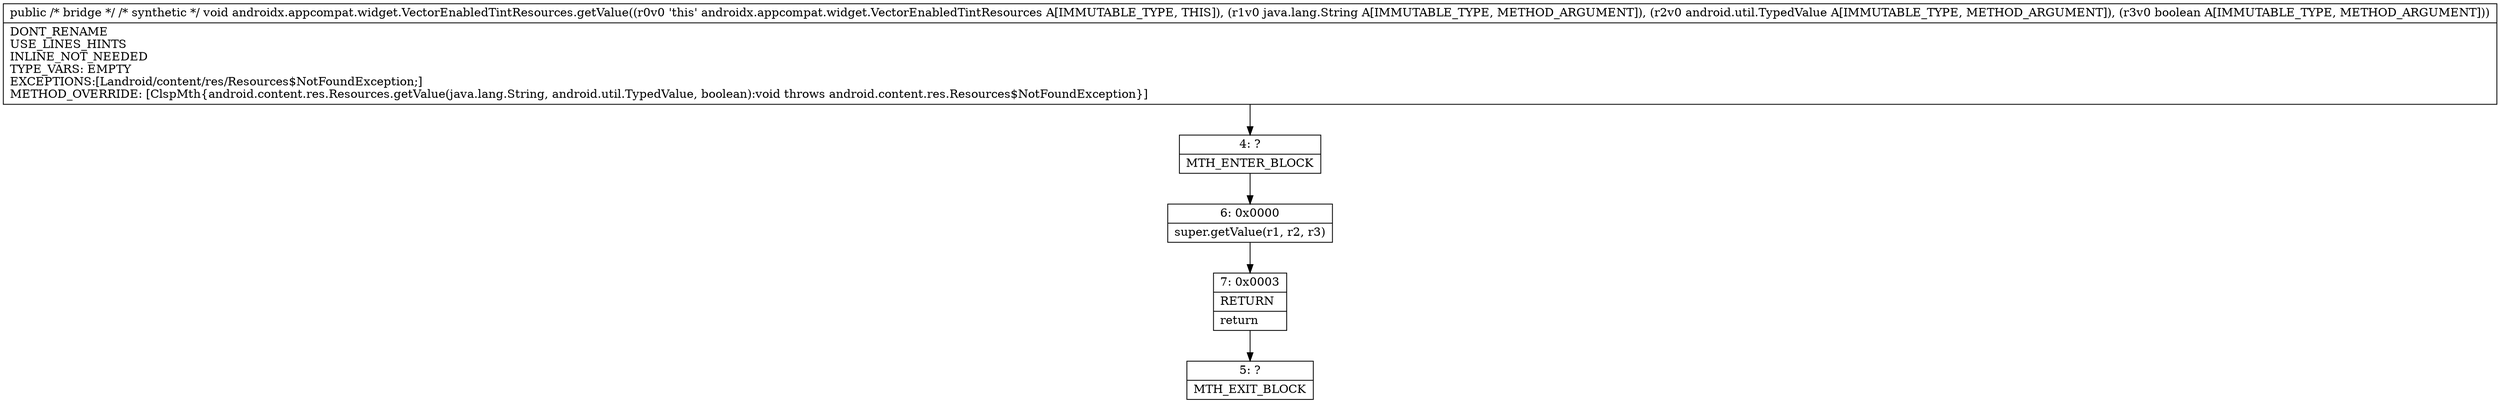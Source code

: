 digraph "CFG forandroidx.appcompat.widget.VectorEnabledTintResources.getValue(Ljava\/lang\/String;Landroid\/util\/TypedValue;Z)V" {
Node_4 [shape=record,label="{4\:\ ?|MTH_ENTER_BLOCK\l}"];
Node_6 [shape=record,label="{6\:\ 0x0000|super.getValue(r1, r2, r3)\l}"];
Node_7 [shape=record,label="{7\:\ 0x0003|RETURN\l|return\l}"];
Node_5 [shape=record,label="{5\:\ ?|MTH_EXIT_BLOCK\l}"];
MethodNode[shape=record,label="{public \/* bridge *\/ \/* synthetic *\/ void androidx.appcompat.widget.VectorEnabledTintResources.getValue((r0v0 'this' androidx.appcompat.widget.VectorEnabledTintResources A[IMMUTABLE_TYPE, THIS]), (r1v0 java.lang.String A[IMMUTABLE_TYPE, METHOD_ARGUMENT]), (r2v0 android.util.TypedValue A[IMMUTABLE_TYPE, METHOD_ARGUMENT]), (r3v0 boolean A[IMMUTABLE_TYPE, METHOD_ARGUMENT]))  | DONT_RENAME\lUSE_LINES_HINTS\lINLINE_NOT_NEEDED\lTYPE_VARS: EMPTY\lEXCEPTIONS:[Landroid\/content\/res\/Resources$NotFoundException;]\lMETHOD_OVERRIDE: [ClspMth\{android.content.res.Resources.getValue(java.lang.String, android.util.TypedValue, boolean):void throws android.content.res.Resources$NotFoundException\}]\l}"];
MethodNode -> Node_4;Node_4 -> Node_6;
Node_6 -> Node_7;
Node_7 -> Node_5;
}

